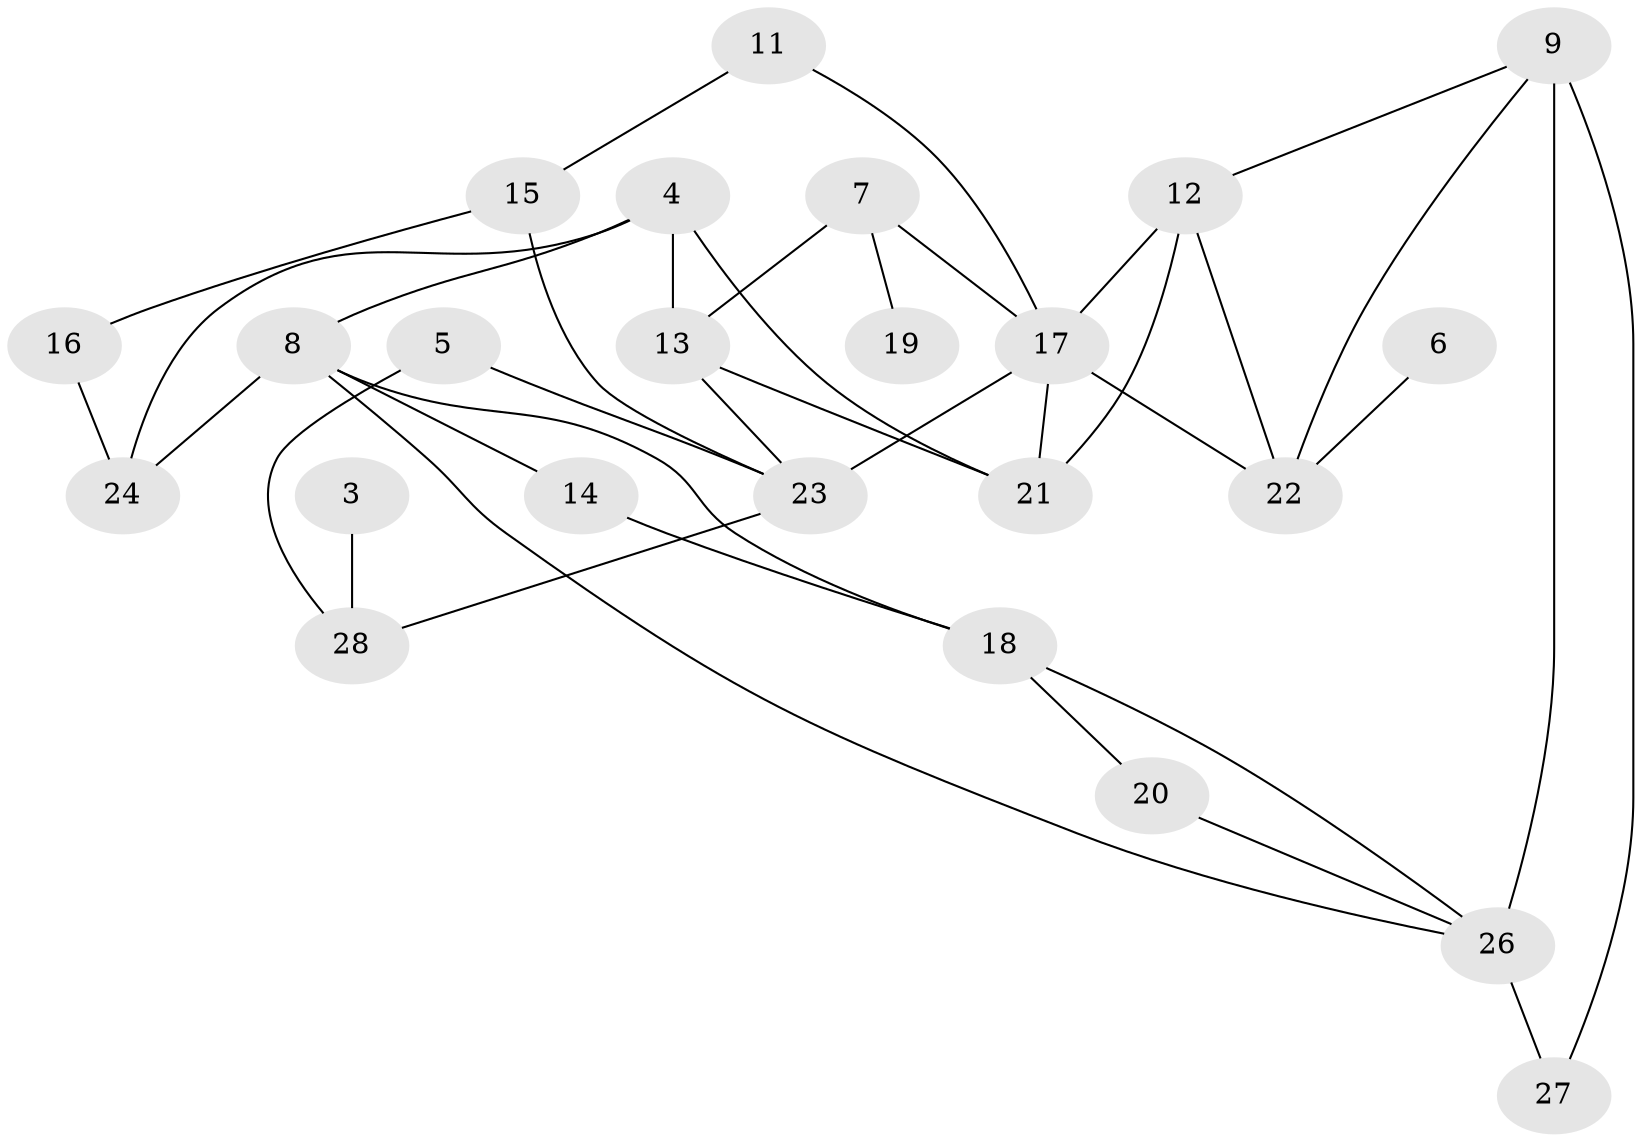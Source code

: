 // original degree distribution, {0: 0.05454545454545454, 4: 0.10909090909090909, 3: 0.2, 1: 0.18181818181818182, 5: 0.09090909090909091, 2: 0.34545454545454546, 6: 0.01818181818181818}
// Generated by graph-tools (version 1.1) at 2025/00/03/09/25 03:00:42]
// undirected, 24 vertices, 38 edges
graph export_dot {
graph [start="1"]
  node [color=gray90,style=filled];
  3;
  4;
  5;
  6;
  7;
  8;
  9;
  11;
  12;
  13;
  14;
  15;
  16;
  17;
  18;
  19;
  20;
  21;
  22;
  23;
  24;
  26;
  27;
  28;
  3 -- 28 [weight=1.0];
  4 -- 8 [weight=1.0];
  4 -- 13 [weight=1.0];
  4 -- 21 [weight=1.0];
  4 -- 24 [weight=1.0];
  5 -- 23 [weight=1.0];
  5 -- 28 [weight=1.0];
  6 -- 22 [weight=1.0];
  7 -- 13 [weight=2.0];
  7 -- 17 [weight=1.0];
  7 -- 19 [weight=1.0];
  8 -- 14 [weight=1.0];
  8 -- 18 [weight=1.0];
  8 -- 24 [weight=1.0];
  8 -- 26 [weight=1.0];
  9 -- 12 [weight=1.0];
  9 -- 22 [weight=1.0];
  9 -- 26 [weight=2.0];
  9 -- 27 [weight=1.0];
  11 -- 15 [weight=1.0];
  11 -- 17 [weight=1.0];
  12 -- 17 [weight=1.0];
  12 -- 21 [weight=1.0];
  12 -- 22 [weight=1.0];
  13 -- 21 [weight=1.0];
  13 -- 23 [weight=1.0];
  14 -- 18 [weight=1.0];
  15 -- 16 [weight=1.0];
  15 -- 23 [weight=1.0];
  16 -- 24 [weight=1.0];
  17 -- 21 [weight=1.0];
  17 -- 22 [weight=1.0];
  17 -- 23 [weight=1.0];
  18 -- 20 [weight=1.0];
  18 -- 26 [weight=1.0];
  20 -- 26 [weight=1.0];
  23 -- 28 [weight=1.0];
  26 -- 27 [weight=1.0];
}
